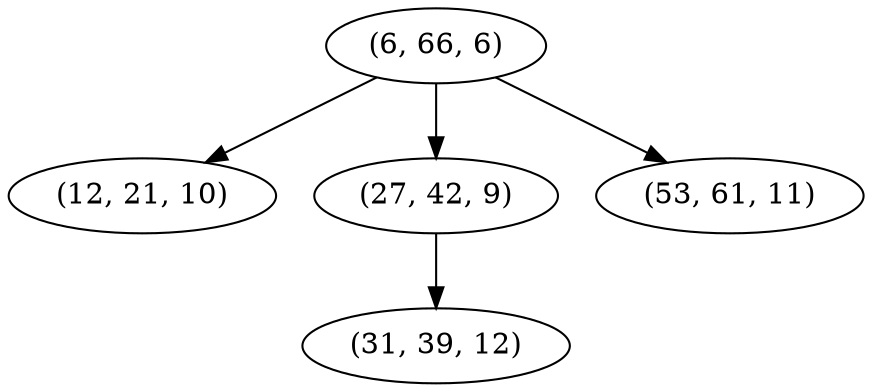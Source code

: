 digraph tree {
    "(6, 66, 6)";
    "(12, 21, 10)";
    "(27, 42, 9)";
    "(31, 39, 12)";
    "(53, 61, 11)";
    "(6, 66, 6)" -> "(12, 21, 10)";
    "(6, 66, 6)" -> "(27, 42, 9)";
    "(6, 66, 6)" -> "(53, 61, 11)";
    "(27, 42, 9)" -> "(31, 39, 12)";
}

